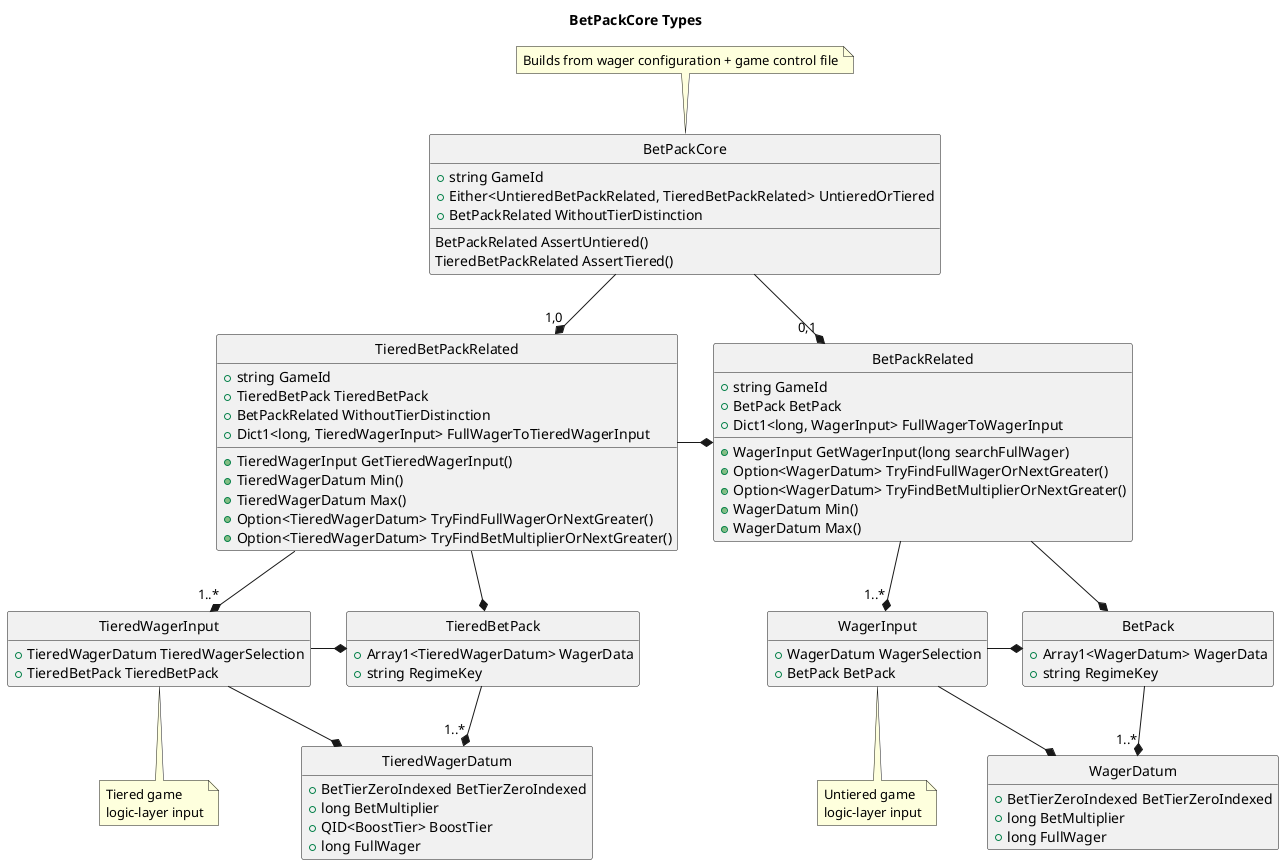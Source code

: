 @startuml
'https://plantuml.com/class-diagram

'Formatting

hide circle
hide empty fields
hide empty methods

'Title

title "BetPackCore Types"

'Types

class BetPackCore {
    +string GameId
    +Either<UntieredBetPackRelated, TieredBetPackRelated> UntieredOrTiered
    +BetPackRelated WithoutTierDistinction
    BetPackRelated AssertUntiered()
    TieredBetPackRelated AssertTiered()
}

class TieredWagerDatum {
    +BetTierZeroIndexed BetTierZeroIndexed
    +long BetMultiplier
    +QID<BoostTier> BoostTier
    +long FullWager
}

class TieredBetPack {
    +Array1<TieredWagerDatum> WagerData
    +string RegimeKey
}

class TieredWagerInput {
    +TieredWagerDatum TieredWagerSelection
    +TieredBetPack TieredBetPack
}
    
class TieredBetPackRelated {
    +string GameId
    +TieredBetPack TieredBetPack
    +BetPackRelated WithoutTierDistinction
    +Dict1<long, TieredWagerInput> FullWagerToTieredWagerInput
    +TieredWagerInput GetTieredWagerInput()
    +TieredWagerDatum Min()
    +TieredWagerDatum Max()
    +Option<TieredWagerDatum> TryFindFullWagerOrNextGreater()
    +Option<TieredWagerDatum> TryFindBetMultiplierOrNextGreater()
}

class WagerDatum {
    +BetTierZeroIndexed BetTierZeroIndexed
    +long BetMultiplier
    +long FullWager
} 

class BetPack {
    +Array1<WagerDatum> WagerData
    +string RegimeKey
}

class WagerInput {
    +WagerDatum WagerSelection
    +BetPack BetPack
}

class BetPackRelated {
    +string GameId
    +BetPack BetPack
    +Dict1<long, WagerInput> FullWagerToWagerInput
    +WagerInput GetWagerInput(long searchFullWager)
    +Option<WagerDatum> TryFindFullWagerOrNextGreater()
    +Option<WagerDatum> TryFindBetMultiplierOrNextGreater()
    +WagerDatum Min()
    +WagerDatum Max()
}   

'Relationships

BetPackCore --* "0,1" BetPackRelated
BetPackCore --* "1,0" TieredBetPackRelated

BetPackRelated --* BetPack
BetPackRelated --* "1..*" WagerInput

BetPack --* "1..*" WagerDatum

WagerInput --* WagerDatum
WagerInput -r-* BetPack

TieredBetPackRelated --* TieredBetPack
TieredBetPackRelated -r-* BetPackRelated
TieredBetPackRelated --* "1..*" TieredWagerInput

TieredBetPack --* "1..*" TieredWagerDatum

TieredWagerInput --* TieredWagerDatum
TieredWagerInput -r-* TieredBetPack

note top of BetPackCore : Builds from wager configuration + game control file
note bottom of WagerInput : Untiered game\nlogic-layer input
note bottom of TieredWagerInput : Tiered game\nlogic-layer input

@enduml
